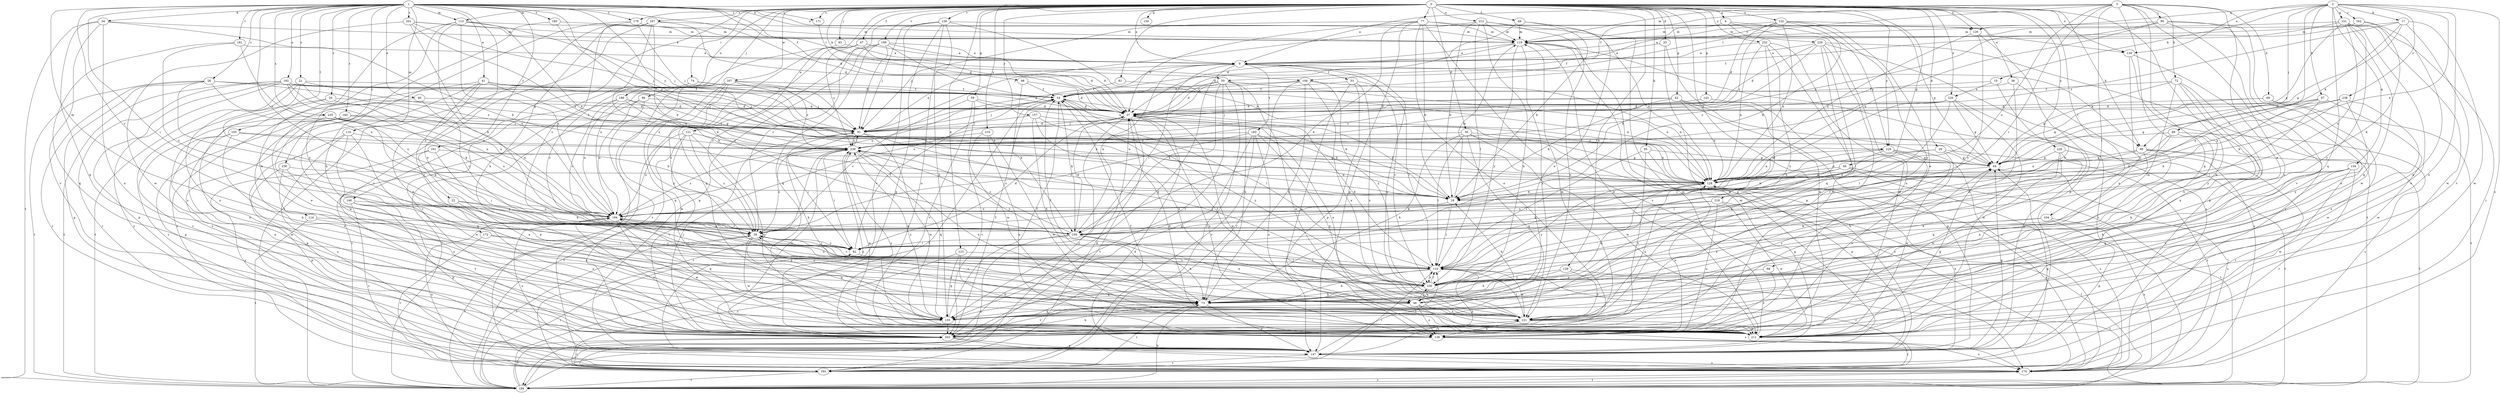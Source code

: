 strict digraph  {
0;
1;
2;
3;
4;
9;
10;
17;
18;
20;
21;
22;
26;
28;
29;
30;
33;
34;
37;
38;
40;
41;
46;
47;
49;
50;
53;
54;
56;
59;
62;
64;
67;
68;
69;
72;
73;
74;
77;
81;
82;
83;
86;
89;
90;
91;
95;
98;
99;
100;
104;
105;
106;
110;
113;
114;
116;
119;
121;
123;
126;
128;
129;
132;
134;
138;
143;
147;
149;
150;
151;
154;
155;
156;
157;
160;
161;
162;
164;
167;
171;
172;
174;
179;
180;
181;
183;
184;
188;
192;
194;
199;
201;
203;
207;
211;
212;
218;
219;
220;
221;
226;
228;
229;
230;
232;
235;
236;
238;
239;
0 -> 4  [label=a];
0 -> 9  [label=a];
0 -> 29  [label=d];
0 -> 30  [label=d];
0 -> 33  [label=d];
0 -> 38  [label=e];
0 -> 47  [label=f];
0 -> 49  [label=f];
0 -> 56  [label=g];
0 -> 59  [label=g];
0 -> 62  [label=g];
0 -> 74  [label=i];
0 -> 77  [label=i];
0 -> 81  [label=i];
0 -> 83  [label=j];
0 -> 86  [label=j];
0 -> 95  [label=k];
0 -> 98  [label=k];
0 -> 99  [label=k];
0 -> 104  [label=l];
0 -> 113  [label=m];
0 -> 121  [label=n];
0 -> 123  [label=n];
0 -> 126  [label=n];
0 -> 129  [label=o];
0 -> 132  [label=o];
0 -> 134  [label=o];
0 -> 143  [label=p];
0 -> 149  [label=q];
0 -> 150  [label=q];
0 -> 156  [label=r];
0 -> 157  [label=r];
0 -> 167  [label=s];
0 -> 171  [label=s];
0 -> 179  [label=t];
0 -> 188  [label=u];
0 -> 199  [label=v];
0 -> 207  [label=w];
0 -> 211  [label=w];
0 -> 212  [label=x];
0 -> 218  [label=x];
0 -> 219  [label=x];
0 -> 220  [label=x];
0 -> 226  [label=y];
0 -> 228  [label=y];
0 -> 232  [label=z];
1 -> 20  [label=c];
1 -> 21  [label=c];
1 -> 22  [label=c];
1 -> 26  [label=c];
1 -> 34  [label=d];
1 -> 37  [label=d];
1 -> 40  [label=e];
1 -> 41  [label=e];
1 -> 46  [label=e];
1 -> 50  [label=f];
1 -> 64  [label=g];
1 -> 82  [label=i];
1 -> 105  [label=l];
1 -> 106  [label=l];
1 -> 113  [label=m];
1 -> 114  [label=m];
1 -> 116  [label=m];
1 -> 126  [label=n];
1 -> 134  [label=o];
1 -> 160  [label=r];
1 -> 161  [label=r];
1 -> 171  [label=s];
1 -> 172  [label=s];
1 -> 179  [label=t];
1 -> 180  [label=t];
1 -> 181  [label=t];
1 -> 192  [label=u];
1 -> 201  [label=v];
1 -> 228  [label=y];
1 -> 235  [label=z];
1 -> 236  [label=z];
2 -> 10  [label=b];
2 -> 17  [label=b];
2 -> 28  [label=c];
2 -> 67  [label=h];
2 -> 89  [label=j];
2 -> 126  [label=n];
2 -> 128  [label=n];
2 -> 134  [label=o];
2 -> 138  [label=o];
2 -> 151  [label=q];
2 -> 154  [label=q];
2 -> 155  [label=q];
2 -> 162  [label=r];
2 -> 174  [label=s];
2 -> 238  [label=z];
3 -> 9  [label=a];
3 -> 46  [label=e];
3 -> 50  [label=f];
3 -> 68  [label=h];
3 -> 69  [label=h];
3 -> 72  [label=h];
3 -> 82  [label=i];
3 -> 90  [label=j];
3 -> 106  [label=l];
3 -> 110  [label=l];
3 -> 119  [label=m];
3 -> 138  [label=o];
3 -> 155  [label=q];
3 -> 194  [label=u];
4 -> 119  [label=m];
4 -> 138  [label=o];
4 -> 228  [label=y];
4 -> 229  [label=y];
9 -> 53  [label=f];
9 -> 82  [label=i];
9 -> 99  [label=k];
9 -> 155  [label=q];
9 -> 183  [label=t];
9 -> 194  [label=u];
9 -> 230  [label=y];
10 -> 28  [label=c];
10 -> 220  [label=x];
10 -> 239  [label=z];
17 -> 64  [label=g];
17 -> 99  [label=k];
17 -> 119  [label=m];
17 -> 203  [label=v];
17 -> 211  [label=w];
17 -> 239  [label=z];
18 -> 37  [label=d];
18 -> 110  [label=l];
18 -> 119  [label=m];
18 -> 194  [label=u];
18 -> 239  [label=z];
20 -> 37  [label=d];
20 -> 138  [label=o];
20 -> 174  [label=s];
20 -> 194  [label=u];
21 -> 54  [label=f];
21 -> 82  [label=i];
21 -> 184  [label=t];
21 -> 194  [label=u];
21 -> 221  [label=x];
21 -> 239  [label=z];
22 -> 100  [label=k];
22 -> 138  [label=o];
22 -> 194  [label=u];
26 -> 28  [label=c];
26 -> 54  [label=f];
26 -> 147  [label=p];
26 -> 174  [label=s];
26 -> 184  [label=t];
26 -> 194  [label=u];
26 -> 239  [label=z];
28 -> 82  [label=i];
28 -> 155  [label=q];
28 -> 184  [label=t];
28 -> 211  [label=w];
28 -> 221  [label=x];
28 -> 239  [label=z];
29 -> 64  [label=g];
29 -> 100  [label=k];
29 -> 128  [label=n];
29 -> 174  [label=s];
29 -> 203  [label=v];
30 -> 73  [label=h];
30 -> 110  [label=l];
30 -> 128  [label=n];
30 -> 155  [label=q];
30 -> 174  [label=s];
30 -> 211  [label=w];
30 -> 239  [label=z];
33 -> 9  [label=a];
33 -> 147  [label=p];
33 -> 211  [label=w];
34 -> 18  [label=b];
34 -> 119  [label=m];
34 -> 138  [label=o];
34 -> 155  [label=q];
34 -> 184  [label=t];
34 -> 203  [label=v];
37 -> 91  [label=j];
37 -> 138  [label=o];
37 -> 164  [label=r];
37 -> 184  [label=t];
37 -> 211  [label=w];
38 -> 46  [label=e];
38 -> 54  [label=f];
38 -> 174  [label=s];
40 -> 28  [label=c];
40 -> 37  [label=d];
40 -> 46  [label=e];
41 -> 18  [label=b];
41 -> 46  [label=e];
41 -> 54  [label=f];
41 -> 64  [label=g];
41 -> 91  [label=j];
41 -> 110  [label=l];
41 -> 164  [label=r];
41 -> 211  [label=w];
46 -> 18  [label=b];
46 -> 138  [label=o];
46 -> 155  [label=q];
46 -> 174  [label=s];
46 -> 211  [label=w];
46 -> 221  [label=x];
46 -> 230  [label=y];
47 -> 9  [label=a];
47 -> 37  [label=d];
47 -> 155  [label=q];
47 -> 164  [label=r];
47 -> 239  [label=z];
49 -> 18  [label=b];
49 -> 37  [label=d];
49 -> 46  [label=e];
49 -> 119  [label=m];
50 -> 37  [label=d];
50 -> 54  [label=f];
50 -> 73  [label=h];
50 -> 100  [label=k];
50 -> 128  [label=n];
50 -> 164  [label=r];
50 -> 194  [label=u];
50 -> 203  [label=v];
50 -> 211  [label=w];
53 -> 54  [label=f];
53 -> 110  [label=l];
53 -> 138  [label=o];
53 -> 147  [label=p];
53 -> 221  [label=x];
54 -> 37  [label=d];
54 -> 91  [label=j];
54 -> 100  [label=k];
54 -> 110  [label=l];
56 -> 18  [label=b];
56 -> 82  [label=i];
56 -> 128  [label=n];
56 -> 174  [label=s];
56 -> 184  [label=t];
59 -> 18  [label=b];
59 -> 28  [label=c];
59 -> 37  [label=d];
59 -> 203  [label=v];
59 -> 211  [label=w];
62 -> 18  [label=b];
62 -> 37  [label=d];
62 -> 91  [label=j];
62 -> 128  [label=n];
62 -> 147  [label=p];
62 -> 174  [label=s];
64 -> 128  [label=n];
64 -> 174  [label=s];
67 -> 37  [label=d];
67 -> 64  [label=g];
67 -> 82  [label=i];
67 -> 100  [label=k];
67 -> 211  [label=w];
68 -> 203  [label=v];
68 -> 230  [label=y];
69 -> 37  [label=d];
69 -> 64  [label=g];
69 -> 184  [label=t];
69 -> 211  [label=w];
72 -> 54  [label=f];
72 -> 64  [label=g];
72 -> 73  [label=h];
72 -> 110  [label=l];
72 -> 221  [label=x];
72 -> 230  [label=y];
73 -> 28  [label=c];
73 -> 54  [label=f];
73 -> 147  [label=p];
73 -> 164  [label=r];
73 -> 194  [label=u];
73 -> 203  [label=v];
74 -> 28  [label=c];
74 -> 54  [label=f];
74 -> 91  [label=j];
74 -> 203  [label=v];
77 -> 18  [label=b];
77 -> 37  [label=d];
77 -> 91  [label=j];
77 -> 100  [label=k];
77 -> 119  [label=m];
77 -> 128  [label=n];
77 -> 138  [label=o];
77 -> 147  [label=p];
77 -> 174  [label=s];
81 -> 54  [label=f];
81 -> 128  [label=n];
82 -> 28  [label=c];
82 -> 37  [label=d];
82 -> 54  [label=f];
82 -> 110  [label=l];
83 -> 9  [label=a];
83 -> 194  [label=u];
86 -> 37  [label=d];
86 -> 184  [label=t];
86 -> 194  [label=u];
86 -> 203  [label=v];
89 -> 18  [label=b];
89 -> 73  [label=h];
89 -> 128  [label=n];
89 -> 174  [label=s];
89 -> 239  [label=z];
90 -> 119  [label=m];
90 -> 128  [label=n];
90 -> 138  [label=o];
90 -> 203  [label=v];
90 -> 211  [label=w];
90 -> 239  [label=z];
91 -> 9  [label=a];
91 -> 37  [label=d];
91 -> 73  [label=h];
91 -> 82  [label=i];
91 -> 211  [label=w];
91 -> 230  [label=y];
91 -> 239  [label=z];
95 -> 64  [label=g];
95 -> 110  [label=l];
95 -> 147  [label=p];
95 -> 203  [label=v];
98 -> 37  [label=d];
98 -> 54  [label=f];
98 -> 100  [label=k];
99 -> 64  [label=g];
99 -> 128  [label=n];
99 -> 155  [label=q];
99 -> 164  [label=r];
99 -> 184  [label=t];
99 -> 221  [label=x];
100 -> 9  [label=a];
100 -> 37  [label=d];
100 -> 46  [label=e];
100 -> 73  [label=h];
100 -> 82  [label=i];
100 -> 184  [label=t];
100 -> 239  [label=z];
104 -> 100  [label=k];
104 -> 147  [label=p];
104 -> 174  [label=s];
104 -> 230  [label=y];
105 -> 18  [label=b];
105 -> 73  [label=h];
105 -> 138  [label=o];
105 -> 211  [label=w];
105 -> 239  [label=z];
106 -> 54  [label=f];
106 -> 73  [label=h];
106 -> 91  [label=j];
106 -> 128  [label=n];
106 -> 164  [label=r];
106 -> 221  [label=x];
106 -> 230  [label=y];
110 -> 28  [label=c];
110 -> 37  [label=d];
110 -> 73  [label=h];
110 -> 147  [label=p];
110 -> 155  [label=q];
110 -> 164  [label=r];
110 -> 221  [label=x];
110 -> 230  [label=y];
110 -> 239  [label=z];
113 -> 73  [label=h];
113 -> 91  [label=j];
113 -> 100  [label=k];
113 -> 119  [label=m];
113 -> 128  [label=n];
113 -> 194  [label=u];
113 -> 230  [label=y];
114 -> 46  [label=e];
114 -> 100  [label=k];
114 -> 184  [label=t];
116 -> 147  [label=p];
116 -> 155  [label=q];
116 -> 174  [label=s];
116 -> 211  [label=w];
116 -> 239  [label=z];
119 -> 9  [label=a];
119 -> 37  [label=d];
119 -> 184  [label=t];
119 -> 211  [label=w];
119 -> 221  [label=x];
119 -> 230  [label=y];
121 -> 28  [label=c];
121 -> 184  [label=t];
121 -> 194  [label=u];
121 -> 203  [label=v];
121 -> 211  [label=w];
121 -> 239  [label=z];
123 -> 110  [label=l];
123 -> 155  [label=q];
123 -> 164  [label=r];
123 -> 211  [label=w];
126 -> 128  [label=n];
126 -> 147  [label=p];
126 -> 230  [label=y];
128 -> 18  [label=b];
128 -> 54  [label=f];
128 -> 73  [label=h];
128 -> 100  [label=k];
128 -> 174  [label=s];
128 -> 221  [label=x];
128 -> 230  [label=y];
129 -> 73  [label=h];
129 -> 184  [label=t];
129 -> 221  [label=x];
129 -> 230  [label=y];
132 -> 18  [label=b];
132 -> 37  [label=d];
132 -> 46  [label=e];
132 -> 54  [label=f];
132 -> 64  [label=g];
132 -> 119  [label=m];
132 -> 128  [label=n];
132 -> 230  [label=y];
132 -> 239  [label=z];
134 -> 147  [label=p];
134 -> 164  [label=r];
134 -> 221  [label=x];
138 -> 37  [label=d];
138 -> 128  [label=n];
138 -> 164  [label=r];
138 -> 174  [label=s];
138 -> 221  [label=x];
143 -> 37  [label=d];
143 -> 221  [label=x];
147 -> 54  [label=f];
147 -> 64  [label=g];
147 -> 110  [label=l];
147 -> 119  [label=m];
147 -> 128  [label=n];
147 -> 164  [label=r];
147 -> 174  [label=s];
147 -> 194  [label=u];
147 -> 239  [label=z];
149 -> 147  [label=p];
149 -> 164  [label=r];
149 -> 194  [label=u];
149 -> 203  [label=v];
149 -> 230  [label=y];
151 -> 54  [label=f];
151 -> 64  [label=g];
151 -> 119  [label=m];
151 -> 138  [label=o];
151 -> 155  [label=q];
151 -> 164  [label=r];
151 -> 194  [label=u];
151 -> 211  [label=w];
151 -> 230  [label=y];
154 -> 73  [label=h];
154 -> 128  [label=n];
154 -> 155  [label=q];
154 -> 164  [label=r];
154 -> 211  [label=w];
154 -> 221  [label=x];
155 -> 54  [label=f];
155 -> 203  [label=v];
155 -> 239  [label=z];
156 -> 28  [label=c];
156 -> 91  [label=j];
156 -> 119  [label=m];
156 -> 128  [label=n];
156 -> 138  [label=o];
156 -> 147  [label=p];
156 -> 155  [label=q];
156 -> 203  [label=v];
157 -> 18  [label=b];
157 -> 46  [label=e];
157 -> 73  [label=h];
157 -> 91  [label=j];
157 -> 230  [label=y];
160 -> 91  [label=j];
160 -> 128  [label=n];
160 -> 138  [label=o];
160 -> 147  [label=p];
160 -> 203  [label=v];
161 -> 64  [label=g];
161 -> 82  [label=i];
161 -> 174  [label=s];
161 -> 221  [label=x];
162 -> 9  [label=a];
162 -> 100  [label=k];
162 -> 119  [label=m];
162 -> 221  [label=x];
164 -> 37  [label=d];
164 -> 64  [label=g];
164 -> 110  [label=l];
164 -> 184  [label=t];
164 -> 194  [label=u];
167 -> 18  [label=b];
167 -> 37  [label=d];
167 -> 73  [label=h];
167 -> 100  [label=k];
167 -> 119  [label=m];
167 -> 184  [label=t];
167 -> 203  [label=v];
171 -> 37  [label=d];
172 -> 82  [label=i];
172 -> 164  [label=r];
172 -> 230  [label=y];
174 -> 184  [label=t];
179 -> 28  [label=c];
179 -> 91  [label=j];
179 -> 119  [label=m];
179 -> 174  [label=s];
180 -> 73  [label=h];
180 -> 119  [label=m];
180 -> 128  [label=n];
181 -> 9  [label=a];
181 -> 28  [label=c];
181 -> 155  [label=q];
181 -> 194  [label=u];
183 -> 28  [label=c];
183 -> 46  [label=e];
183 -> 138  [label=o];
183 -> 155  [label=q];
183 -> 203  [label=v];
183 -> 221  [label=x];
183 -> 239  [label=z];
184 -> 28  [label=c];
184 -> 37  [label=d];
184 -> 54  [label=f];
184 -> 73  [label=h];
184 -> 82  [label=i];
184 -> 174  [label=s];
184 -> 203  [label=v];
188 -> 18  [label=b];
188 -> 28  [label=c];
188 -> 37  [label=d];
188 -> 184  [label=t];
188 -> 194  [label=u];
188 -> 239  [label=z];
192 -> 37  [label=d];
192 -> 54  [label=f];
192 -> 91  [label=j];
192 -> 100  [label=k];
192 -> 147  [label=p];
192 -> 164  [label=r];
192 -> 174  [label=s];
192 -> 184  [label=t];
192 -> 194  [label=u];
194 -> 28  [label=c];
194 -> 100  [label=k];
194 -> 138  [label=o];
194 -> 155  [label=q];
194 -> 211  [label=w];
194 -> 239  [label=z];
199 -> 9  [label=a];
199 -> 28  [label=c];
199 -> 37  [label=d];
199 -> 91  [label=j];
199 -> 128  [label=n];
199 -> 147  [label=p];
199 -> 155  [label=q];
201 -> 9  [label=a];
201 -> 91  [label=j];
201 -> 119  [label=m];
201 -> 128  [label=n];
201 -> 194  [label=u];
201 -> 211  [label=w];
203 -> 54  [label=f];
203 -> 64  [label=g];
203 -> 73  [label=h];
203 -> 91  [label=j];
203 -> 119  [label=m];
203 -> 147  [label=p];
203 -> 164  [label=r];
203 -> 174  [label=s];
207 -> 28  [label=c];
207 -> 54  [label=f];
207 -> 91  [label=j];
207 -> 155  [label=q];
207 -> 174  [label=s];
207 -> 211  [label=w];
207 -> 230  [label=y];
207 -> 239  [label=z];
211 -> 64  [label=g];
211 -> 119  [label=m];
211 -> 239  [label=z];
212 -> 18  [label=b];
212 -> 73  [label=h];
212 -> 91  [label=j];
212 -> 110  [label=l];
212 -> 119  [label=m];
212 -> 147  [label=p];
212 -> 221  [label=x];
218 -> 100  [label=k];
218 -> 138  [label=o];
218 -> 184  [label=t];
218 -> 194  [label=u];
218 -> 211  [label=w];
219 -> 138  [label=o];
219 -> 203  [label=v];
219 -> 211  [label=w];
219 -> 239  [label=z];
220 -> 37  [label=d];
220 -> 64  [label=g];
220 -> 110  [label=l];
220 -> 147  [label=p];
220 -> 194  [label=u];
220 -> 211  [label=w];
220 -> 239  [label=z];
221 -> 9  [label=a];
221 -> 54  [label=f];
221 -> 110  [label=l];
221 -> 138  [label=o];
221 -> 211  [label=w];
226 -> 46  [label=e];
226 -> 64  [label=g];
226 -> 73  [label=h];
226 -> 138  [label=o];
226 -> 184  [label=t];
228 -> 28  [label=c];
228 -> 64  [label=g];
228 -> 110  [label=l];
228 -> 128  [label=n];
228 -> 138  [label=o];
228 -> 211  [label=w];
229 -> 9  [label=a];
229 -> 18  [label=b];
229 -> 37  [label=d];
229 -> 73  [label=h];
229 -> 155  [label=q];
229 -> 174  [label=s];
229 -> 184  [label=t];
229 -> 203  [label=v];
230 -> 28  [label=c];
230 -> 46  [label=e];
230 -> 73  [label=h];
230 -> 110  [label=l];
230 -> 194  [label=u];
232 -> 9  [label=a];
232 -> 110  [label=l];
232 -> 128  [label=n];
232 -> 138  [label=o];
232 -> 211  [label=w];
232 -> 230  [label=y];
235 -> 91  [label=j];
235 -> 100  [label=k];
235 -> 110  [label=l];
235 -> 194  [label=u];
235 -> 203  [label=v];
235 -> 239  [label=z];
236 -> 46  [label=e];
236 -> 128  [label=n];
236 -> 138  [label=o];
236 -> 147  [label=p];
238 -> 18  [label=b];
238 -> 37  [label=d];
238 -> 128  [label=n];
238 -> 221  [label=x];
238 -> 230  [label=y];
239 -> 64  [label=g];
239 -> 82  [label=i];
239 -> 91  [label=j];
239 -> 155  [label=q];
239 -> 164  [label=r];
239 -> 203  [label=v];
239 -> 211  [label=w];
239 -> 221  [label=x];
}
